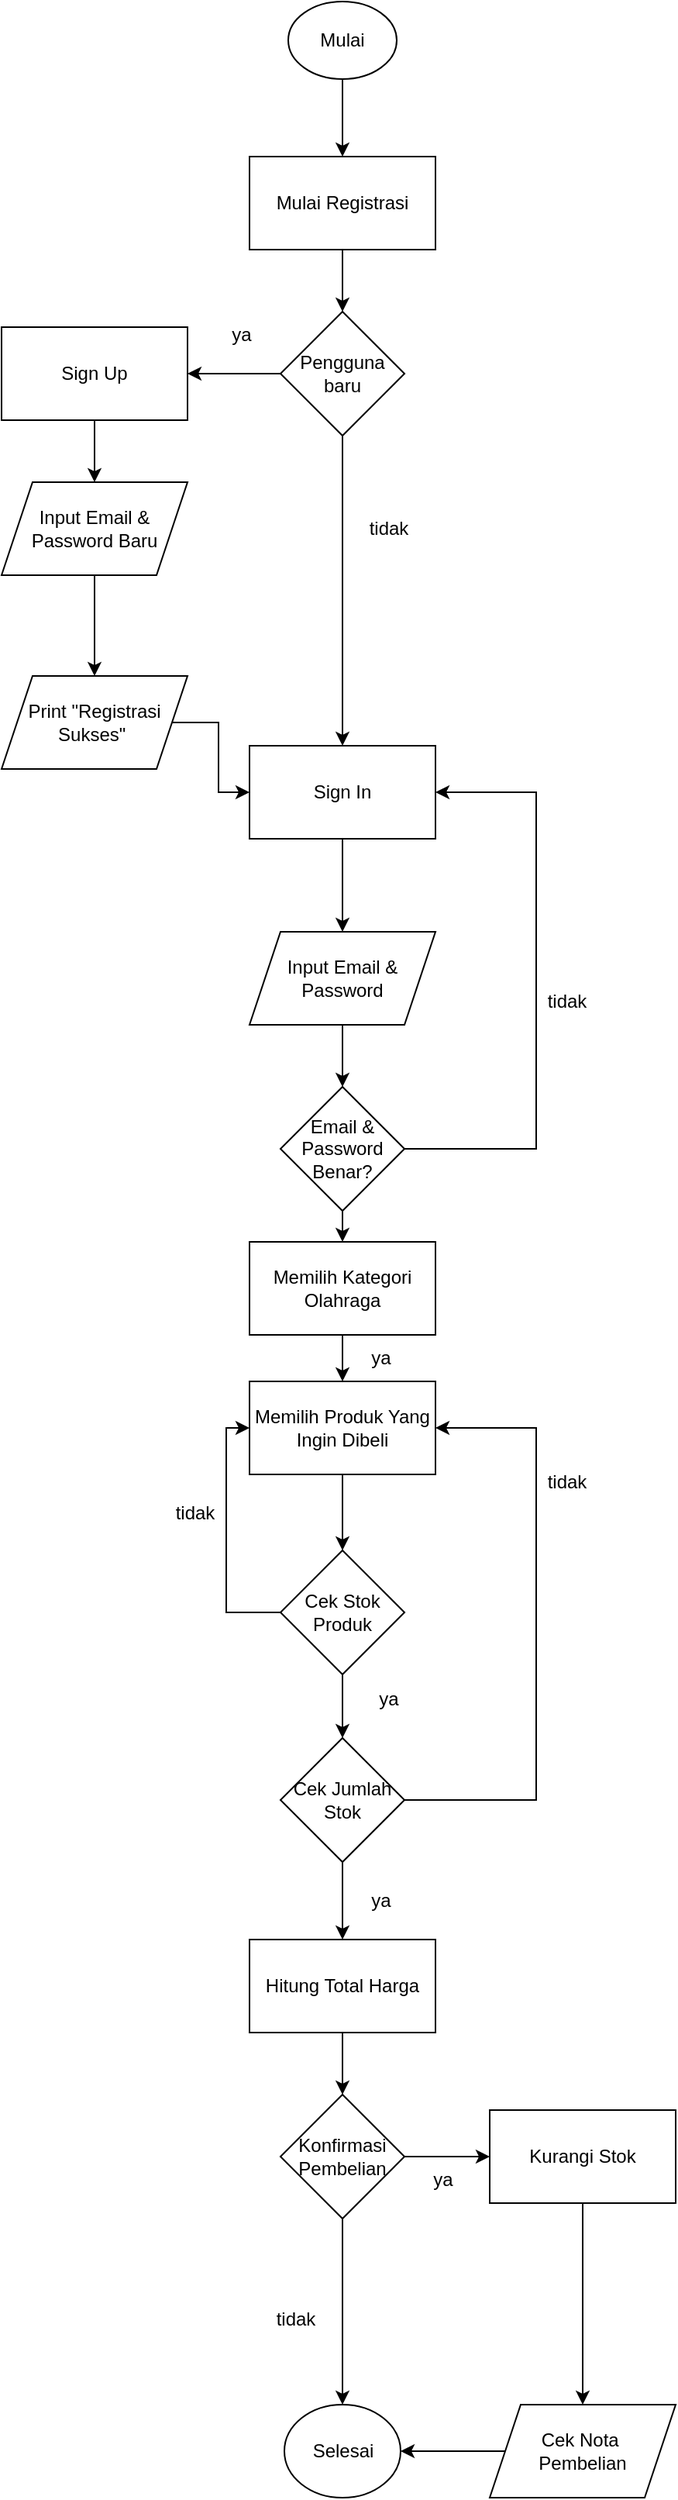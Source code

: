 <mxfile version="25.0.3">
  <diagram id="C5RBs43oDa-KdzZeNtuy" name="Page-1">
    <mxGraphModel dx="1034" dy="412" grid="1" gridSize="10" guides="1" tooltips="1" connect="1" arrows="1" fold="1" page="1" pageScale="1" pageWidth="827" pageHeight="1169" math="0" shadow="0">
      <root>
        <mxCell id="WIyWlLk6GJQsqaUBKTNV-0" />
        <mxCell id="WIyWlLk6GJQsqaUBKTNV-1" parent="WIyWlLk6GJQsqaUBKTNV-0" />
        <mxCell id="2tsxsZb1pABXOOoXGLCt-4" value="" style="edgeStyle=orthogonalEdgeStyle;rounded=0;orthogonalLoop=1;jettySize=auto;html=1;" edge="1" parent="WIyWlLk6GJQsqaUBKTNV-1" source="2tsxsZb1pABXOOoXGLCt-0" target="2tsxsZb1pABXOOoXGLCt-1">
          <mxGeometry relative="1" as="geometry" />
        </mxCell>
        <mxCell id="2tsxsZb1pABXOOoXGLCt-0" value="Mulai" style="ellipse;whiteSpace=wrap;html=1;" vertex="1" parent="WIyWlLk6GJQsqaUBKTNV-1">
          <mxGeometry x="240" y="90" width="70" height="50" as="geometry" />
        </mxCell>
        <mxCell id="2tsxsZb1pABXOOoXGLCt-3" value="" style="edgeStyle=orthogonalEdgeStyle;rounded=0;orthogonalLoop=1;jettySize=auto;html=1;" edge="1" parent="WIyWlLk6GJQsqaUBKTNV-1" source="2tsxsZb1pABXOOoXGLCt-1" target="2tsxsZb1pABXOOoXGLCt-2">
          <mxGeometry relative="1" as="geometry" />
        </mxCell>
        <mxCell id="2tsxsZb1pABXOOoXGLCt-1" value="Mulai Registrasi" style="rounded=0;whiteSpace=wrap;html=1;" vertex="1" parent="WIyWlLk6GJQsqaUBKTNV-1">
          <mxGeometry x="215" y="190" width="120" height="60" as="geometry" />
        </mxCell>
        <mxCell id="2tsxsZb1pABXOOoXGLCt-6" value="" style="edgeStyle=orthogonalEdgeStyle;rounded=0;orthogonalLoop=1;jettySize=auto;html=1;" edge="1" parent="WIyWlLk6GJQsqaUBKTNV-1" source="2tsxsZb1pABXOOoXGLCt-2" target="2tsxsZb1pABXOOoXGLCt-5">
          <mxGeometry relative="1" as="geometry" />
        </mxCell>
        <mxCell id="2tsxsZb1pABXOOoXGLCt-12" value="" style="edgeStyle=orthogonalEdgeStyle;rounded=0;orthogonalLoop=1;jettySize=auto;html=1;" edge="1" parent="WIyWlLk6GJQsqaUBKTNV-1" source="2tsxsZb1pABXOOoXGLCt-2" target="2tsxsZb1pABXOOoXGLCt-11">
          <mxGeometry relative="1" as="geometry" />
        </mxCell>
        <mxCell id="2tsxsZb1pABXOOoXGLCt-2" value="Pengguna&lt;div&gt;baru&lt;/div&gt;" style="rhombus;whiteSpace=wrap;html=1;rounded=0;" vertex="1" parent="WIyWlLk6GJQsqaUBKTNV-1">
          <mxGeometry x="235" y="290" width="80" height="80" as="geometry" />
        </mxCell>
        <mxCell id="2tsxsZb1pABXOOoXGLCt-8" value="" style="edgeStyle=orthogonalEdgeStyle;rounded=0;orthogonalLoop=1;jettySize=auto;html=1;" edge="1" parent="WIyWlLk6GJQsqaUBKTNV-1" source="2tsxsZb1pABXOOoXGLCt-5" target="2tsxsZb1pABXOOoXGLCt-7">
          <mxGeometry relative="1" as="geometry" />
        </mxCell>
        <mxCell id="2tsxsZb1pABXOOoXGLCt-5" value="Sign Up" style="whiteSpace=wrap;html=1;rounded=0;" vertex="1" parent="WIyWlLk6GJQsqaUBKTNV-1">
          <mxGeometry x="55" y="300" width="120" height="60" as="geometry" />
        </mxCell>
        <mxCell id="2tsxsZb1pABXOOoXGLCt-10" value="" style="edgeStyle=orthogonalEdgeStyle;rounded=0;orthogonalLoop=1;jettySize=auto;html=1;" edge="1" parent="WIyWlLk6GJQsqaUBKTNV-1" source="2tsxsZb1pABXOOoXGLCt-7" target="2tsxsZb1pABXOOoXGLCt-9">
          <mxGeometry relative="1" as="geometry" />
        </mxCell>
        <mxCell id="2tsxsZb1pABXOOoXGLCt-7" value="Input Email &amp;amp;&lt;div&gt;Password Baru&lt;/div&gt;" style="shape=parallelogram;perimeter=parallelogramPerimeter;whiteSpace=wrap;html=1;fixedSize=1;rounded=0;" vertex="1" parent="WIyWlLk6GJQsqaUBKTNV-1">
          <mxGeometry x="55" y="400" width="120" height="60" as="geometry" />
        </mxCell>
        <mxCell id="2tsxsZb1pABXOOoXGLCt-36" value="" style="edgeStyle=orthogonalEdgeStyle;rounded=0;orthogonalLoop=1;jettySize=auto;html=1;" edge="1" parent="WIyWlLk6GJQsqaUBKTNV-1" source="2tsxsZb1pABXOOoXGLCt-9" target="2tsxsZb1pABXOOoXGLCt-11">
          <mxGeometry relative="1" as="geometry" />
        </mxCell>
        <mxCell id="2tsxsZb1pABXOOoXGLCt-9" value="Print &quot;Registrasi Sukses&quot;&amp;nbsp;" style="shape=parallelogram;perimeter=parallelogramPerimeter;whiteSpace=wrap;html=1;fixedSize=1;rounded=0;" vertex="1" parent="WIyWlLk6GJQsqaUBKTNV-1">
          <mxGeometry x="55" y="525" width="120" height="60" as="geometry" />
        </mxCell>
        <mxCell id="2tsxsZb1pABXOOoXGLCt-14" value="" style="edgeStyle=orthogonalEdgeStyle;rounded=0;orthogonalLoop=1;jettySize=auto;html=1;" edge="1" parent="WIyWlLk6GJQsqaUBKTNV-1" source="2tsxsZb1pABXOOoXGLCt-11" target="2tsxsZb1pABXOOoXGLCt-13">
          <mxGeometry relative="1" as="geometry" />
        </mxCell>
        <mxCell id="2tsxsZb1pABXOOoXGLCt-11" value="Sign In" style="whiteSpace=wrap;html=1;rounded=0;" vertex="1" parent="WIyWlLk6GJQsqaUBKTNV-1">
          <mxGeometry x="215" y="570" width="120" height="60" as="geometry" />
        </mxCell>
        <mxCell id="2tsxsZb1pABXOOoXGLCt-16" value="" style="edgeStyle=orthogonalEdgeStyle;rounded=0;orthogonalLoop=1;jettySize=auto;html=1;" edge="1" parent="WIyWlLk6GJQsqaUBKTNV-1" source="2tsxsZb1pABXOOoXGLCt-13" target="2tsxsZb1pABXOOoXGLCt-15">
          <mxGeometry relative="1" as="geometry" />
        </mxCell>
        <mxCell id="2tsxsZb1pABXOOoXGLCt-13" value="Input Email &amp;amp; Password" style="shape=parallelogram;perimeter=parallelogramPerimeter;whiteSpace=wrap;html=1;fixedSize=1;rounded=0;" vertex="1" parent="WIyWlLk6GJQsqaUBKTNV-1">
          <mxGeometry x="215" y="690" width="120" height="60" as="geometry" />
        </mxCell>
        <mxCell id="2tsxsZb1pABXOOoXGLCt-15" value="Email &amp;amp; Password Benar?" style="rhombus;whiteSpace=wrap;html=1;rounded=0;" vertex="1" parent="WIyWlLk6GJQsqaUBKTNV-1">
          <mxGeometry x="235" y="790" width="80" height="80" as="geometry" />
        </mxCell>
        <mxCell id="2tsxsZb1pABXOOoXGLCt-20" value="" style="edgeStyle=orthogonalEdgeStyle;rounded=0;orthogonalLoop=1;jettySize=auto;html=1;" edge="1" parent="WIyWlLk6GJQsqaUBKTNV-1" source="2tsxsZb1pABXOOoXGLCt-17" target="2tsxsZb1pABXOOoXGLCt-19">
          <mxGeometry relative="1" as="geometry" />
        </mxCell>
        <mxCell id="2tsxsZb1pABXOOoXGLCt-17" value="Memilih Produk Yang Ingin Dibeli" style="whiteSpace=wrap;html=1;rounded=0;" vertex="1" parent="WIyWlLk6GJQsqaUBKTNV-1">
          <mxGeometry x="215" y="980" width="120" height="60" as="geometry" />
        </mxCell>
        <mxCell id="2tsxsZb1pABXOOoXGLCt-22" value="" style="edgeStyle=orthogonalEdgeStyle;rounded=0;orthogonalLoop=1;jettySize=auto;html=1;" edge="1" parent="WIyWlLk6GJQsqaUBKTNV-1" source="2tsxsZb1pABXOOoXGLCt-19" target="2tsxsZb1pABXOOoXGLCt-21">
          <mxGeometry relative="1" as="geometry" />
        </mxCell>
        <mxCell id="2tsxsZb1pABXOOoXGLCt-19" value="Cek Stok Produk" style="rhombus;whiteSpace=wrap;html=1;rounded=0;" vertex="1" parent="WIyWlLk6GJQsqaUBKTNV-1">
          <mxGeometry x="235" y="1089" width="80" height="80" as="geometry" />
        </mxCell>
        <mxCell id="2tsxsZb1pABXOOoXGLCt-24" value="" style="edgeStyle=orthogonalEdgeStyle;rounded=0;orthogonalLoop=1;jettySize=auto;html=1;" edge="1" parent="WIyWlLk6GJQsqaUBKTNV-1" source="2tsxsZb1pABXOOoXGLCt-21" target="2tsxsZb1pABXOOoXGLCt-23">
          <mxGeometry relative="1" as="geometry" />
        </mxCell>
        <mxCell id="2tsxsZb1pABXOOoXGLCt-21" value="Cek Jumlah Stok" style="rhombus;whiteSpace=wrap;html=1;rounded=0;" vertex="1" parent="WIyWlLk6GJQsqaUBKTNV-1">
          <mxGeometry x="235" y="1210" width="80" height="80" as="geometry" />
        </mxCell>
        <mxCell id="2tsxsZb1pABXOOoXGLCt-26" value="" style="edgeStyle=orthogonalEdgeStyle;rounded=0;orthogonalLoop=1;jettySize=auto;html=1;" edge="1" parent="WIyWlLk6GJQsqaUBKTNV-1" source="2tsxsZb1pABXOOoXGLCt-23" target="2tsxsZb1pABXOOoXGLCt-25">
          <mxGeometry relative="1" as="geometry" />
        </mxCell>
        <mxCell id="2tsxsZb1pABXOOoXGLCt-23" value="Hitung Total Harga" style="rounded=0;whiteSpace=wrap;html=1;" vertex="1" parent="WIyWlLk6GJQsqaUBKTNV-1">
          <mxGeometry x="215" y="1340" width="120" height="60" as="geometry" />
        </mxCell>
        <mxCell id="2tsxsZb1pABXOOoXGLCt-28" value="" style="edgeStyle=orthogonalEdgeStyle;rounded=0;orthogonalLoop=1;jettySize=auto;html=1;" edge="1" parent="WIyWlLk6GJQsqaUBKTNV-1" source="2tsxsZb1pABXOOoXGLCt-25" target="2tsxsZb1pABXOOoXGLCt-27">
          <mxGeometry relative="1" as="geometry" />
        </mxCell>
        <mxCell id="2tsxsZb1pABXOOoXGLCt-30" value="" style="edgeStyle=orthogonalEdgeStyle;rounded=0;orthogonalLoop=1;jettySize=auto;html=1;" edge="1" parent="WIyWlLk6GJQsqaUBKTNV-1" source="2tsxsZb1pABXOOoXGLCt-25" target="2tsxsZb1pABXOOoXGLCt-29">
          <mxGeometry relative="1" as="geometry" />
        </mxCell>
        <mxCell id="2tsxsZb1pABXOOoXGLCt-25" value="Konfirmasi Pembelian" style="rhombus;whiteSpace=wrap;html=1;rounded=0;" vertex="1" parent="WIyWlLk6GJQsqaUBKTNV-1">
          <mxGeometry x="235" y="1440" width="80" height="80" as="geometry" />
        </mxCell>
        <mxCell id="2tsxsZb1pABXOOoXGLCt-27" value="Selesai" style="ellipse;whiteSpace=wrap;html=1;" vertex="1" parent="WIyWlLk6GJQsqaUBKTNV-1">
          <mxGeometry x="237.5" y="1640" width="75" height="60" as="geometry" />
        </mxCell>
        <mxCell id="2tsxsZb1pABXOOoXGLCt-32" value="" style="edgeStyle=orthogonalEdgeStyle;rounded=0;orthogonalLoop=1;jettySize=auto;html=1;" edge="1" parent="WIyWlLk6GJQsqaUBKTNV-1" source="2tsxsZb1pABXOOoXGLCt-29" target="2tsxsZb1pABXOOoXGLCt-31">
          <mxGeometry relative="1" as="geometry" />
        </mxCell>
        <mxCell id="2tsxsZb1pABXOOoXGLCt-29" value="Kurangi Stok" style="whiteSpace=wrap;html=1;rounded=0;" vertex="1" parent="WIyWlLk6GJQsqaUBKTNV-1">
          <mxGeometry x="370" y="1450" width="120" height="60" as="geometry" />
        </mxCell>
        <mxCell id="2tsxsZb1pABXOOoXGLCt-33" value="" style="edgeStyle=orthogonalEdgeStyle;rounded=0;orthogonalLoop=1;jettySize=auto;html=1;" edge="1" parent="WIyWlLk6GJQsqaUBKTNV-1" source="2tsxsZb1pABXOOoXGLCt-31" target="2tsxsZb1pABXOOoXGLCt-27">
          <mxGeometry relative="1" as="geometry" />
        </mxCell>
        <mxCell id="2tsxsZb1pABXOOoXGLCt-31" value="Cek Nota&amp;nbsp;&lt;div&gt;Pembelian&lt;/div&gt;" style="shape=parallelogram;perimeter=parallelogramPerimeter;whiteSpace=wrap;html=1;fixedSize=1;rounded=0;" vertex="1" parent="WIyWlLk6GJQsqaUBKTNV-1">
          <mxGeometry x="370" y="1640" width="120" height="60" as="geometry" />
        </mxCell>
        <mxCell id="2tsxsZb1pABXOOoXGLCt-34" value="ya" style="text;html=1;align=center;verticalAlign=middle;whiteSpace=wrap;rounded=0;" vertex="1" parent="WIyWlLk6GJQsqaUBKTNV-1">
          <mxGeometry x="180" y="290" width="60" height="30" as="geometry" />
        </mxCell>
        <mxCell id="2tsxsZb1pABXOOoXGLCt-35" value="tidak" style="text;html=1;align=center;verticalAlign=middle;whiteSpace=wrap;rounded=0;" vertex="1" parent="WIyWlLk6GJQsqaUBKTNV-1">
          <mxGeometry x="275" y="415" width="60" height="30" as="geometry" />
        </mxCell>
        <mxCell id="2tsxsZb1pABXOOoXGLCt-37" value="" style="endArrow=classic;html=1;rounded=0;exitX=1;exitY=0.5;exitDx=0;exitDy=0;entryX=1;entryY=0.5;entryDx=0;entryDy=0;" edge="1" parent="WIyWlLk6GJQsqaUBKTNV-1" source="2tsxsZb1pABXOOoXGLCt-15" target="2tsxsZb1pABXOOoXGLCt-11">
          <mxGeometry width="50" height="50" relative="1" as="geometry">
            <mxPoint x="390" y="790" as="sourcePoint" />
            <mxPoint x="440" y="740" as="targetPoint" />
            <Array as="points">
              <mxPoint x="400" y="830" />
              <mxPoint x="400" y="600" />
            </Array>
          </mxGeometry>
        </mxCell>
        <mxCell id="2tsxsZb1pABXOOoXGLCt-38" value="tidak" style="text;html=1;align=center;verticalAlign=middle;whiteSpace=wrap;rounded=0;" vertex="1" parent="WIyWlLk6GJQsqaUBKTNV-1">
          <mxGeometry x="390" y="720" width="60" height="30" as="geometry" />
        </mxCell>
        <mxCell id="2tsxsZb1pABXOOoXGLCt-41" value="ya" style="text;html=1;align=center;verticalAlign=middle;whiteSpace=wrap;rounded=0;" vertex="1" parent="WIyWlLk6GJQsqaUBKTNV-1">
          <mxGeometry x="270" y="950" width="60" height="30" as="geometry" />
        </mxCell>
        <mxCell id="2tsxsZb1pABXOOoXGLCt-42" value="" style="endArrow=classic;html=1;rounded=0;exitX=1;exitY=0.5;exitDx=0;exitDy=0;entryX=1;entryY=0.5;entryDx=0;entryDy=0;" edge="1" parent="WIyWlLk6GJQsqaUBKTNV-1" source="2tsxsZb1pABXOOoXGLCt-21" target="2tsxsZb1pABXOOoXGLCt-17">
          <mxGeometry width="50" height="50" relative="1" as="geometry">
            <mxPoint x="330" y="1150" as="sourcePoint" />
            <mxPoint x="380" y="1100" as="targetPoint" />
            <Array as="points">
              <mxPoint x="400" y="1250" />
              <mxPoint x="400" y="1010" />
            </Array>
          </mxGeometry>
        </mxCell>
        <mxCell id="2tsxsZb1pABXOOoXGLCt-43" value="tidak" style="text;html=1;align=center;verticalAlign=middle;whiteSpace=wrap;rounded=0;" vertex="1" parent="WIyWlLk6GJQsqaUBKTNV-1">
          <mxGeometry x="390" y="1030" width="60" height="30" as="geometry" />
        </mxCell>
        <mxCell id="2tsxsZb1pABXOOoXGLCt-44" value="" style="endArrow=classic;html=1;rounded=0;exitX=0;exitY=0.5;exitDx=0;exitDy=0;entryX=0;entryY=0.5;entryDx=0;entryDy=0;" edge="1" parent="WIyWlLk6GJQsqaUBKTNV-1" source="2tsxsZb1pABXOOoXGLCt-19" target="2tsxsZb1pABXOOoXGLCt-17">
          <mxGeometry width="50" height="50" relative="1" as="geometry">
            <mxPoint x="180" y="1050" as="sourcePoint" />
            <mxPoint x="230" y="1000" as="targetPoint" />
            <Array as="points">
              <mxPoint x="200" y="1129" />
              <mxPoint x="200" y="1010" />
            </Array>
          </mxGeometry>
        </mxCell>
        <mxCell id="2tsxsZb1pABXOOoXGLCt-45" value="tidak" style="text;html=1;align=center;verticalAlign=middle;whiteSpace=wrap;rounded=0;" vertex="1" parent="WIyWlLk6GJQsqaUBKTNV-1">
          <mxGeometry x="150" y="1050" width="60" height="30" as="geometry" />
        </mxCell>
        <mxCell id="2tsxsZb1pABXOOoXGLCt-47" value="ya" style="text;html=1;align=center;verticalAlign=middle;whiteSpace=wrap;rounded=0;" vertex="1" parent="WIyWlLk6GJQsqaUBKTNV-1">
          <mxGeometry x="275" y="1170" width="60" height="30" as="geometry" />
        </mxCell>
        <mxCell id="2tsxsZb1pABXOOoXGLCt-50" value="ya" style="text;html=1;align=center;verticalAlign=middle;whiteSpace=wrap;rounded=0;" vertex="1" parent="WIyWlLk6GJQsqaUBKTNV-1">
          <mxGeometry x="310" y="1480" width="60" height="30" as="geometry" />
        </mxCell>
        <mxCell id="2tsxsZb1pABXOOoXGLCt-51" value="tidak" style="text;html=1;align=center;verticalAlign=middle;whiteSpace=wrap;rounded=0;" vertex="1" parent="WIyWlLk6GJQsqaUBKTNV-1">
          <mxGeometry x="215" y="1570" width="60" height="30" as="geometry" />
        </mxCell>
        <mxCell id="2tsxsZb1pABXOOoXGLCt-57" value="Memilih Kategori Olahraga" style="rounded=0;whiteSpace=wrap;html=1;" vertex="1" parent="WIyWlLk6GJQsqaUBKTNV-1">
          <mxGeometry x="215" y="890" width="120" height="60" as="geometry" />
        </mxCell>
        <mxCell id="2tsxsZb1pABXOOoXGLCt-58" value="" style="endArrow=classic;html=1;rounded=0;exitX=0.5;exitY=1;exitDx=0;exitDy=0;entryX=0.5;entryY=0;entryDx=0;entryDy=0;" edge="1" parent="WIyWlLk6GJQsqaUBKTNV-1" source="2tsxsZb1pABXOOoXGLCt-15" target="2tsxsZb1pABXOOoXGLCt-57">
          <mxGeometry width="50" height="50" relative="1" as="geometry">
            <mxPoint x="390" y="920" as="sourcePoint" />
            <mxPoint x="440" y="870" as="targetPoint" />
          </mxGeometry>
        </mxCell>
        <mxCell id="2tsxsZb1pABXOOoXGLCt-59" value="" style="endArrow=classic;html=1;rounded=0;exitX=0.5;exitY=1;exitDx=0;exitDy=0;entryX=0.5;entryY=0;entryDx=0;entryDy=0;" edge="1" parent="WIyWlLk6GJQsqaUBKTNV-1" source="2tsxsZb1pABXOOoXGLCt-57" target="2tsxsZb1pABXOOoXGLCt-17">
          <mxGeometry width="50" height="50" relative="1" as="geometry">
            <mxPoint x="390" y="920" as="sourcePoint" />
            <mxPoint x="440" y="870" as="targetPoint" />
          </mxGeometry>
        </mxCell>
        <mxCell id="2tsxsZb1pABXOOoXGLCt-62" value="ya" style="text;html=1;align=center;verticalAlign=middle;whiteSpace=wrap;rounded=0;" vertex="1" parent="WIyWlLk6GJQsqaUBKTNV-1">
          <mxGeometry x="270" y="1300" width="60" height="30" as="geometry" />
        </mxCell>
      </root>
    </mxGraphModel>
  </diagram>
</mxfile>

